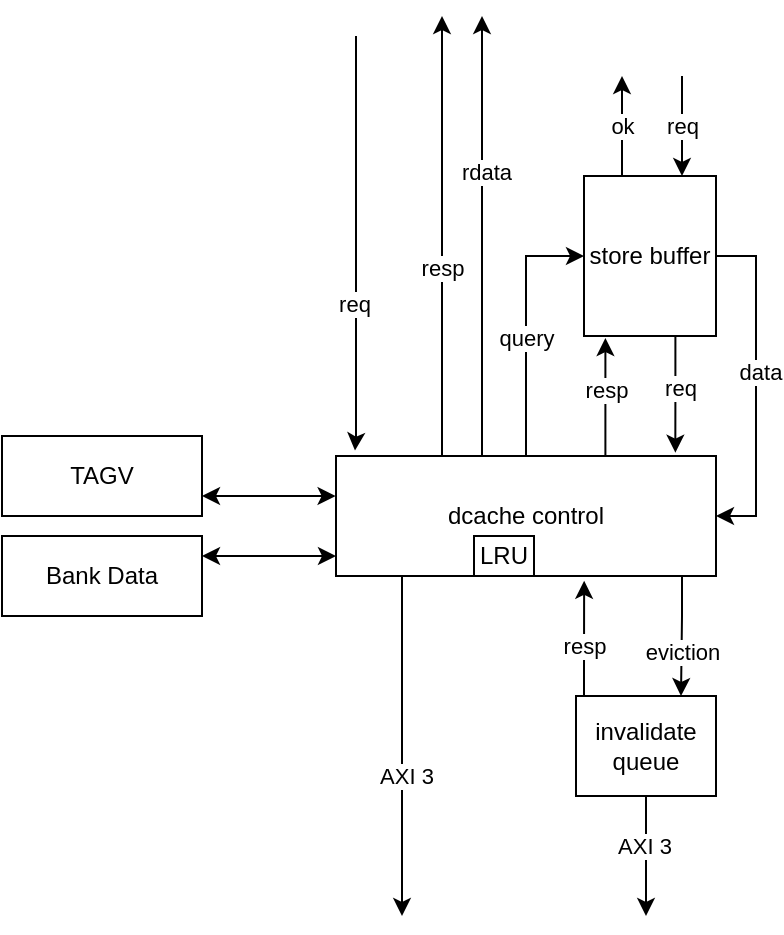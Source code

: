 <mxfile version="14.9.4" type="device"><diagram id="YihoJrLntSWao7cwNpX-" name="Page-1"><mxGraphModel dx="981" dy="520" grid="1" gridSize="10" guides="1" tooltips="1" connect="1" arrows="1" fold="1" page="1" pageScale="1" pageWidth="827" pageHeight="1169" math="0" shadow="0"><root><mxCell id="0"/><mxCell id="1" parent="0"/><mxCell id="qf4gdmmahOTmlOejJMlM-15" style="edgeStyle=orthogonalEdgeStyle;rounded=0;orthogonalLoop=1;jettySize=auto;html=1;entryX=0.893;entryY=-0.028;entryDx=0;entryDy=0;entryPerimeter=0;" parent="1" source="qf4gdmmahOTmlOejJMlM-2" target="qf4gdmmahOTmlOejJMlM-3" edge="1"><mxGeometry relative="1" as="geometry"><Array as="points"><mxPoint x="427" y="360"/></Array></mxGeometry></mxCell><mxCell id="qf4gdmmahOTmlOejJMlM-16" value="req" style="edgeLabel;html=1;align=center;verticalAlign=middle;resizable=0;points=[];" parent="qf4gdmmahOTmlOejJMlM-15" vertex="1" connectable="0"><mxGeometry x="-0.131" y="2" relative="1" as="geometry"><mxPoint as="offset"/></mxGeometry></mxCell><mxCell id="qf4gdmmahOTmlOejJMlM-46" style="edgeStyle=orthogonalEdgeStyle;rounded=0;orthogonalLoop=1;jettySize=auto;html=1;entryX=1;entryY=0.5;entryDx=0;entryDy=0;" parent="1" source="qf4gdmmahOTmlOejJMlM-2" target="qf4gdmmahOTmlOejJMlM-3" edge="1"><mxGeometry relative="1" as="geometry"><Array as="points"><mxPoint x="467" y="290"/><mxPoint x="467" y="420"/></Array></mxGeometry></mxCell><mxCell id="qf4gdmmahOTmlOejJMlM-47" value="data" style="edgeLabel;html=1;align=center;verticalAlign=middle;resizable=0;points=[];" parent="qf4gdmmahOTmlOejJMlM-46" vertex="1" connectable="0"><mxGeometry x="-0.089" y="2" relative="1" as="geometry"><mxPoint as="offset"/></mxGeometry></mxCell><mxCell id="qf4gdmmahOTmlOejJMlM-2" value="store buffer" style="rounded=0;whiteSpace=wrap;html=1;" parent="1" vertex="1"><mxGeometry x="381" y="250" width="66" height="80" as="geometry"/></mxCell><mxCell id="qf4gdmmahOTmlOejJMlM-5" value="TAGV" style="rounded=0;whiteSpace=wrap;html=1;" parent="1" vertex="1"><mxGeometry x="90" y="380" width="100" height="40" as="geometry"/></mxCell><mxCell id="qf4gdmmahOTmlOejJMlM-6" value="Bank Data" style="rounded=0;whiteSpace=wrap;html=1;" parent="1" vertex="1"><mxGeometry x="90" y="430" width="100" height="40" as="geometry"/></mxCell><mxCell id="qf4gdmmahOTmlOejJMlM-11" value="" style="group" parent="1" vertex="1" connectable="0"><mxGeometry x="257" y="390" width="190" height="60" as="geometry"/></mxCell><mxCell id="qf4gdmmahOTmlOejJMlM-3" value="dcache control" style="rounded=0;whiteSpace=wrap;html=1;" parent="qf4gdmmahOTmlOejJMlM-11" vertex="1"><mxGeometry width="190" height="60" as="geometry"/></mxCell><mxCell id="qf4gdmmahOTmlOejJMlM-4" value="LRU" style="rounded=0;whiteSpace=wrap;html=1;" parent="qf4gdmmahOTmlOejJMlM-11" vertex="1"><mxGeometry x="69" y="40" width="30" height="20" as="geometry"/></mxCell><mxCell id="qf4gdmmahOTmlOejJMlM-13" style="edgeStyle=orthogonalEdgeStyle;rounded=0;orthogonalLoop=1;jettySize=auto;html=1;entryX=0.162;entryY=1.013;entryDx=0;entryDy=0;entryPerimeter=0;" parent="1" source="qf4gdmmahOTmlOejJMlM-3" target="qf4gdmmahOTmlOejJMlM-2" edge="1"><mxGeometry relative="1" as="geometry"><Array as="points"><mxPoint x="392" y="333"/></Array></mxGeometry></mxCell><mxCell id="qf4gdmmahOTmlOejJMlM-14" value="resp" style="edgeLabel;html=1;align=center;verticalAlign=middle;resizable=0;points=[];" parent="qf4gdmmahOTmlOejJMlM-13" vertex="1" connectable="0"><mxGeometry x="0.138" relative="1" as="geometry"><mxPoint as="offset"/></mxGeometry></mxCell><mxCell id="qf4gdmmahOTmlOejJMlM-28" style="edgeStyle=orthogonalEdgeStyle;rounded=0;orthogonalLoop=1;jettySize=auto;html=1;" parent="1" source="qf4gdmmahOTmlOejJMlM-17" edge="1"><mxGeometry relative="1" as="geometry"><mxPoint x="412" y="620" as="targetPoint"/></mxGeometry></mxCell><mxCell id="qf4gdmmahOTmlOejJMlM-29" value="AXI 3" style="edgeLabel;html=1;align=center;verticalAlign=middle;resizable=0;points=[];" parent="qf4gdmmahOTmlOejJMlM-28" vertex="1" connectable="0"><mxGeometry x="-0.193" y="-1" relative="1" as="geometry"><mxPoint as="offset"/></mxGeometry></mxCell><mxCell id="qf4gdmmahOTmlOejJMlM-30" style="edgeStyle=orthogonalEdgeStyle;rounded=0;orthogonalLoop=1;jettySize=auto;html=1;entryX=0.653;entryY=1.04;entryDx=0;entryDy=0;entryPerimeter=0;" parent="1" source="qf4gdmmahOTmlOejJMlM-17" target="qf4gdmmahOTmlOejJMlM-3" edge="1"><mxGeometry relative="1" as="geometry"><Array as="points"><mxPoint x="381" y="500"/><mxPoint x="381" y="500"/></Array></mxGeometry></mxCell><mxCell id="qf4gdmmahOTmlOejJMlM-31" value="resp" style="edgeLabel;html=1;align=center;verticalAlign=middle;resizable=0;points=[];" parent="qf4gdmmahOTmlOejJMlM-30" vertex="1" connectable="0"><mxGeometry x="-0.109" relative="1" as="geometry"><mxPoint as="offset"/></mxGeometry></mxCell><mxCell id="qf4gdmmahOTmlOejJMlM-17" value="invalidate&lt;br&gt;queue" style="rounded=0;whiteSpace=wrap;html=1;" parent="1" vertex="1"><mxGeometry x="377" y="510" width="70" height="50" as="geometry"/></mxCell><mxCell id="qf4gdmmahOTmlOejJMlM-20" style="edgeStyle=orthogonalEdgeStyle;rounded=0;orthogonalLoop=1;jettySize=auto;html=1;entryX=0.75;entryY=0;entryDx=0;entryDy=0;" parent="1" source="qf4gdmmahOTmlOejJMlM-3" target="qf4gdmmahOTmlOejJMlM-17" edge="1"><mxGeometry relative="1" as="geometry"><Array as="points"><mxPoint x="430" y="470"/><mxPoint x="430" y="470"/></Array></mxGeometry></mxCell><mxCell id="qf4gdmmahOTmlOejJMlM-24" value="eviction" style="edgeLabel;html=1;align=center;verticalAlign=middle;resizable=0;points=[];" parent="qf4gdmmahOTmlOejJMlM-20" vertex="1" connectable="0"><mxGeometry x="0.259" relative="1" as="geometry"><mxPoint as="offset"/></mxGeometry></mxCell><mxCell id="qf4gdmmahOTmlOejJMlM-25" style="edgeStyle=orthogonalEdgeStyle;rounded=0;orthogonalLoop=1;jettySize=auto;html=1;" parent="1" source="qf4gdmmahOTmlOejJMlM-3" edge="1"><mxGeometry relative="1" as="geometry"><mxPoint x="290" y="620" as="targetPoint"/><Array as="points"><mxPoint x="290" y="480"/><mxPoint x="290" y="480"/></Array></mxGeometry></mxCell><mxCell id="qf4gdmmahOTmlOejJMlM-26" value="AXI 3" style="edgeLabel;html=1;align=center;verticalAlign=middle;resizable=0;points=[];" parent="qf4gdmmahOTmlOejJMlM-25" vertex="1" connectable="0"><mxGeometry x="0.168" y="2" relative="1" as="geometry"><mxPoint as="offset"/></mxGeometry></mxCell><mxCell id="qf4gdmmahOTmlOejJMlM-44" style="edgeStyle=orthogonalEdgeStyle;rounded=0;orthogonalLoop=1;jettySize=auto;html=1;entryX=0;entryY=0.5;entryDx=0;entryDy=0;" parent="1" source="qf4gdmmahOTmlOejJMlM-3" target="qf4gdmmahOTmlOejJMlM-2" edge="1"><mxGeometry relative="1" as="geometry"/></mxCell><mxCell id="qf4gdmmahOTmlOejJMlM-45" value="query" style="edgeLabel;html=1;align=center;verticalAlign=middle;resizable=0;points=[];" parent="qf4gdmmahOTmlOejJMlM-44" vertex="1" connectable="0"><mxGeometry x="-0.085" relative="1" as="geometry"><mxPoint as="offset"/></mxGeometry></mxCell><mxCell id="qf4gdmmahOTmlOejJMlM-55" style="edgeStyle=orthogonalEdgeStyle;rounded=0;orthogonalLoop=1;jettySize=auto;html=1;" parent="1" source="qf4gdmmahOTmlOejJMlM-3" edge="1"><mxGeometry relative="1" as="geometry"><mxPoint x="330" y="170" as="targetPoint"/><Array as="points"><mxPoint x="330" y="290"/><mxPoint x="330" y="290"/></Array></mxGeometry></mxCell><mxCell id="qf4gdmmahOTmlOejJMlM-56" value="rdata" style="edgeLabel;html=1;align=center;verticalAlign=middle;resizable=0;points=[];" parent="qf4gdmmahOTmlOejJMlM-55" vertex="1" connectable="0"><mxGeometry x="0.294" y="-2" relative="1" as="geometry"><mxPoint as="offset"/></mxGeometry></mxCell><mxCell id="qf4gdmmahOTmlOejJMlM-57" style="edgeStyle=orthogonalEdgeStyle;rounded=0;orthogonalLoop=1;jettySize=auto;html=1;" parent="1" source="qf4gdmmahOTmlOejJMlM-3" edge="1"><mxGeometry relative="1" as="geometry"><Array as="points"><mxPoint x="310" y="180"/></Array><mxPoint x="310" y="170" as="targetPoint"/></mxGeometry></mxCell><mxCell id="qf4gdmmahOTmlOejJMlM-58" value="resp" style="edgeLabel;html=1;align=center;verticalAlign=middle;resizable=0;points=[];" parent="qf4gdmmahOTmlOejJMlM-57" vertex="1" connectable="0"><mxGeometry x="-0.144" relative="1" as="geometry"><mxPoint as="offset"/></mxGeometry></mxCell><mxCell id="qf4gdmmahOTmlOejJMlM-66" value="req" style="endArrow=classic;html=1;" parent="1" edge="1"><mxGeometry width="50" height="50" relative="1" as="geometry"><mxPoint x="430" y="200" as="sourcePoint"/><mxPoint x="430" y="250" as="targetPoint"/></mxGeometry></mxCell><mxCell id="qf4gdmmahOTmlOejJMlM-67" value="ok" style="endArrow=classic;html=1;" parent="1" edge="1"><mxGeometry width="50" height="50" relative="1" as="geometry"><mxPoint x="400" y="250" as="sourcePoint"/><mxPoint x="400" y="200" as="targetPoint"/></mxGeometry></mxCell><mxCell id="qf4gdmmahOTmlOejJMlM-71" value="" style="endArrow=classic;startArrow=classic;html=1;entryX=-0.001;entryY=0.334;entryDx=0;entryDy=0;entryPerimeter=0;" parent="1" target="qf4gdmmahOTmlOejJMlM-3" edge="1"><mxGeometry width="50" height="50" relative="1" as="geometry"><mxPoint x="190" y="410" as="sourcePoint"/><mxPoint x="250" y="410" as="targetPoint"/><Array as="points"><mxPoint x="230" y="410"/><mxPoint x="240" y="410"/></Array></mxGeometry></mxCell><mxCell id="qf4gdmmahOTmlOejJMlM-72" value="" style="endArrow=classic;startArrow=classic;html=1;exitX=1;exitY=0.25;exitDx=0;exitDy=0;" parent="1" source="qf4gdmmahOTmlOejJMlM-6" edge="1"><mxGeometry width="50" height="50" relative="1" as="geometry"><mxPoint x="197" y="440" as="sourcePoint"/><mxPoint x="257" y="440" as="targetPoint"/></mxGeometry></mxCell><mxCell id="DOCBN_mKNLg9LGwuj7Mv-1" style="edgeStyle=orthogonalEdgeStyle;rounded=0;orthogonalLoop=1;jettySize=auto;html=1;entryX=0.05;entryY=-0.045;entryDx=0;entryDy=0;entryPerimeter=0;" edge="1" parent="1" target="qf4gdmmahOTmlOejJMlM-3"><mxGeometry relative="1" as="geometry"><mxPoint x="267" y="180" as="sourcePoint"/><Array as="points"><mxPoint x="267" y="380"/><mxPoint x="266" y="380"/></Array></mxGeometry></mxCell><mxCell id="DOCBN_mKNLg9LGwuj7Mv-2" value="req" style="edgeLabel;html=1;align=center;verticalAlign=middle;resizable=0;points=[];" vertex="1" connectable="0" parent="DOCBN_mKNLg9LGwuj7Mv-1"><mxGeometry x="0.283" y="-1" relative="1" as="geometry"><mxPoint as="offset"/></mxGeometry></mxCell></root></mxGraphModel></diagram></mxfile>